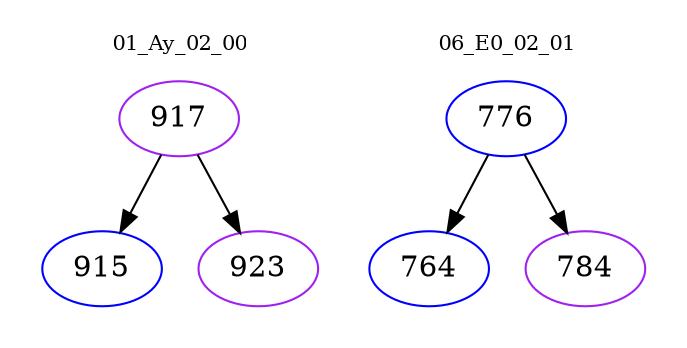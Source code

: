 digraph{
subgraph cluster_0 {
color = white
label = "01_Ay_02_00";
fontsize=10;
T0_917 [label="917", color="purple"]
T0_917 -> T0_915 [color="black"]
T0_915 [label="915", color="blue"]
T0_917 -> T0_923 [color="black"]
T0_923 [label="923", color="purple"]
}
subgraph cluster_1 {
color = white
label = "06_E0_02_01";
fontsize=10;
T1_776 [label="776", color="blue"]
T1_776 -> T1_764 [color="black"]
T1_764 [label="764", color="blue"]
T1_776 -> T1_784 [color="black"]
T1_784 [label="784", color="purple"]
}
}
